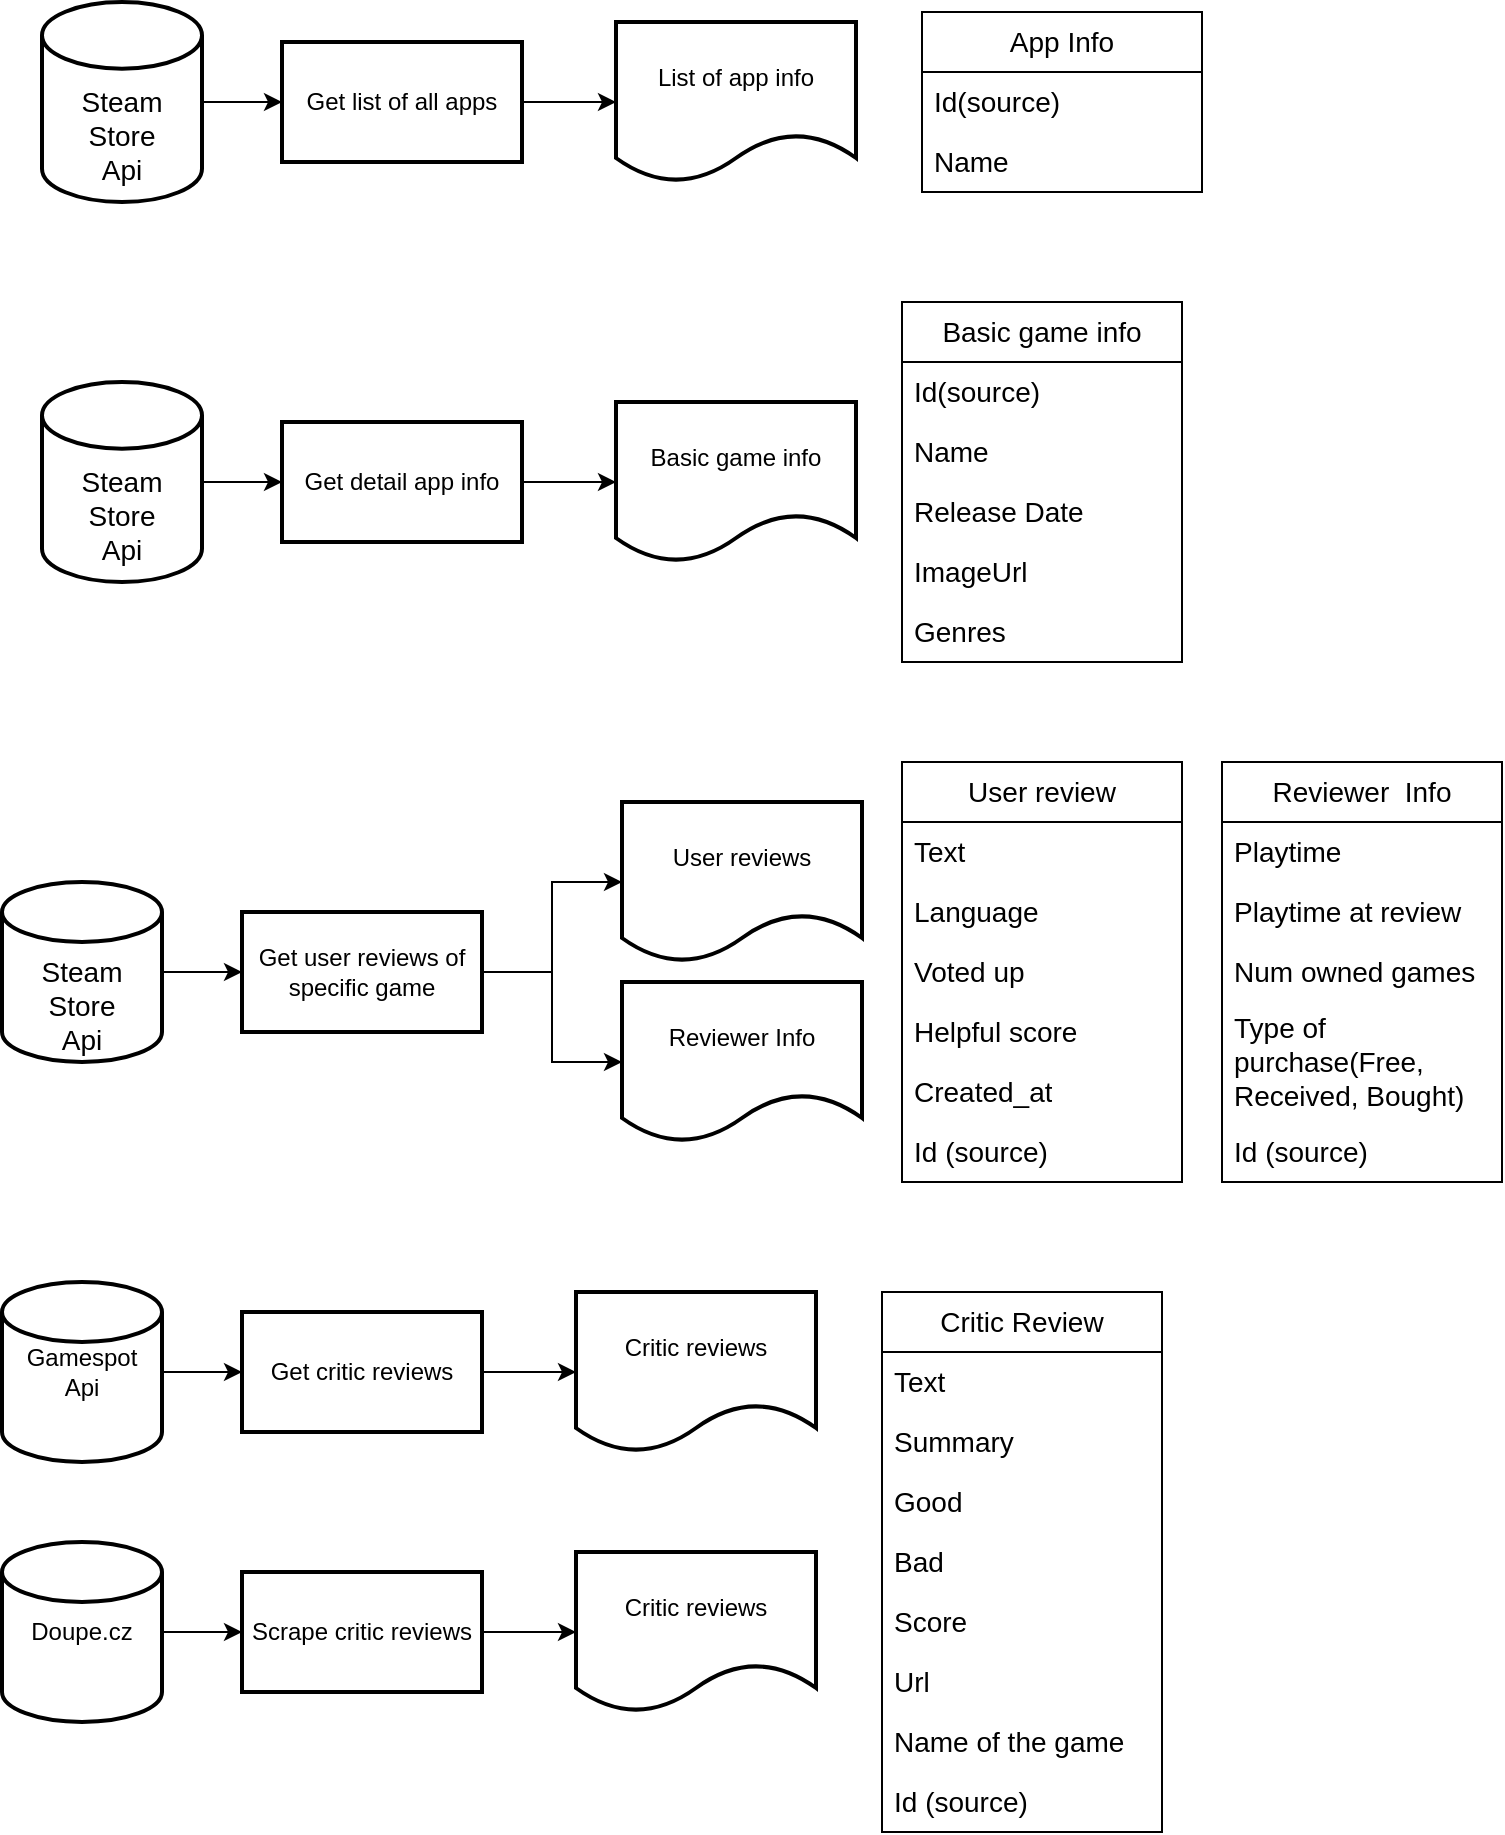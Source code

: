 <mxfile version="20.8.10" type="device" pages="2"><diagram id="cBja7LLHdzStp1Ki46hR" name="Page-1"><mxGraphModel dx="2261" dy="796" grid="1" gridSize="10" guides="1" tooltips="1" connect="1" arrows="1" fold="1" page="1" pageScale="1" pageWidth="827" pageHeight="1169" math="0" shadow="0"><root><mxCell id="0"/><mxCell id="1" parent="0"/><mxCell id="yAavOtrP9pZ_ZEZlkvOJ-3" value="" style="edgeStyle=orthogonalEdgeStyle;rounded=0;orthogonalLoop=1;jettySize=auto;html=1;" parent="1" source="yAavOtrP9pZ_ZEZlkvOJ-1" target="yAavOtrP9pZ_ZEZlkvOJ-2" edge="1"><mxGeometry relative="1" as="geometry"/></mxCell><mxCell id="yAavOtrP9pZ_ZEZlkvOJ-1" value="&lt;font style=&quot;font-size: 14px;&quot;&gt;&lt;br&gt;&lt;br&gt;Steam &lt;br&gt;Store&lt;br&gt;Api&lt;br&gt;&lt;/font&gt;" style="strokeWidth=2;html=1;shape=mxgraph.flowchart.database;whiteSpace=wrap;" parent="1" vertex="1"><mxGeometry x="-750" y="280" width="80" height="100" as="geometry"/></mxCell><mxCell id="yAavOtrP9pZ_ZEZlkvOJ-6" value="" style="edgeStyle=orthogonalEdgeStyle;rounded=0;orthogonalLoop=1;jettySize=auto;html=1;fontSize=14;" parent="1" source="yAavOtrP9pZ_ZEZlkvOJ-2" target="yAavOtrP9pZ_ZEZlkvOJ-5" edge="1"><mxGeometry relative="1" as="geometry"/></mxCell><mxCell id="yAavOtrP9pZ_ZEZlkvOJ-2" value="Get detail app info" style="whiteSpace=wrap;html=1;strokeWidth=2;" parent="1" vertex="1"><mxGeometry x="-630" y="300" width="120" height="60" as="geometry"/></mxCell><mxCell id="yAavOtrP9pZ_ZEZlkvOJ-5" value="Basic game info" style="shape=document;whiteSpace=wrap;html=1;boundedLbl=1;strokeWidth=2;" parent="1" vertex="1"><mxGeometry x="-463" y="290" width="120" height="80" as="geometry"/></mxCell><mxCell id="yAavOtrP9pZ_ZEZlkvOJ-10" value="" style="edgeStyle=orthogonalEdgeStyle;rounded=0;orthogonalLoop=1;jettySize=auto;html=1;fontSize=14;" parent="1" source="yAavOtrP9pZ_ZEZlkvOJ-7" target="yAavOtrP9pZ_ZEZlkvOJ-9" edge="1"><mxGeometry relative="1" as="geometry"/></mxCell><mxCell id="yAavOtrP9pZ_ZEZlkvOJ-7" value="&lt;font style=&quot;font-size: 14px;&quot;&gt;&lt;br&gt;&lt;br&gt;Steam &lt;br&gt;Store&lt;br&gt;Api&lt;br&gt;&lt;/font&gt;" style="strokeWidth=2;html=1;shape=mxgraph.flowchart.database;whiteSpace=wrap;" parent="1" vertex="1"><mxGeometry x="-770" y="530" width="80" height="90" as="geometry"/></mxCell><mxCell id="yAavOtrP9pZ_ZEZlkvOJ-12" value="" style="edgeStyle=orthogonalEdgeStyle;rounded=0;orthogonalLoop=1;jettySize=auto;html=1;fontSize=14;" parent="1" source="yAavOtrP9pZ_ZEZlkvOJ-9" target="yAavOtrP9pZ_ZEZlkvOJ-11" edge="1"><mxGeometry relative="1" as="geometry"/></mxCell><mxCell id="yAavOtrP9pZ_ZEZlkvOJ-32" style="edgeStyle=orthogonalEdgeStyle;rounded=0;orthogonalLoop=1;jettySize=auto;html=1;exitX=1;exitY=0.5;exitDx=0;exitDy=0;entryX=0;entryY=0.5;entryDx=0;entryDy=0;fontSize=14;" parent="1" source="yAavOtrP9pZ_ZEZlkvOJ-9" target="yAavOtrP9pZ_ZEZlkvOJ-31" edge="1"><mxGeometry relative="1" as="geometry"/></mxCell><mxCell id="yAavOtrP9pZ_ZEZlkvOJ-9" value="Get user reviews of specific game" style="whiteSpace=wrap;html=1;strokeWidth=2;" parent="1" vertex="1"><mxGeometry x="-650" y="545" width="120" height="60" as="geometry"/></mxCell><mxCell id="yAavOtrP9pZ_ZEZlkvOJ-11" value="User reviews" style="shape=document;whiteSpace=wrap;html=1;boundedLbl=1;strokeWidth=2;" parent="1" vertex="1"><mxGeometry x="-460" y="490" width="120" height="80" as="geometry"/></mxCell><mxCell id="yAavOtrP9pZ_ZEZlkvOJ-13" value="" style="edgeStyle=orthogonalEdgeStyle;rounded=0;orthogonalLoop=1;jettySize=auto;html=1;fontSize=14;" parent="1" source="yAavOtrP9pZ_ZEZlkvOJ-14" target="yAavOtrP9pZ_ZEZlkvOJ-16" edge="1"><mxGeometry relative="1" as="geometry"/></mxCell><mxCell id="yAavOtrP9pZ_ZEZlkvOJ-14" value="Gamespot &lt;br&gt;Api" style="strokeWidth=2;html=1;shape=mxgraph.flowchart.database;whiteSpace=wrap;" parent="1" vertex="1"><mxGeometry x="-770" y="730" width="80" height="90" as="geometry"/></mxCell><mxCell id="yAavOtrP9pZ_ZEZlkvOJ-15" value="" style="edgeStyle=orthogonalEdgeStyle;rounded=0;orthogonalLoop=1;jettySize=auto;html=1;fontSize=14;" parent="1" source="yAavOtrP9pZ_ZEZlkvOJ-16" target="yAavOtrP9pZ_ZEZlkvOJ-17" edge="1"><mxGeometry relative="1" as="geometry"/></mxCell><mxCell id="yAavOtrP9pZ_ZEZlkvOJ-16" value="Get critic reviews" style="whiteSpace=wrap;html=1;strokeWidth=2;" parent="1" vertex="1"><mxGeometry x="-650" y="745" width="120" height="60" as="geometry"/></mxCell><mxCell id="yAavOtrP9pZ_ZEZlkvOJ-17" value="Critic reviews" style="shape=document;whiteSpace=wrap;html=1;boundedLbl=1;strokeWidth=2;" parent="1" vertex="1"><mxGeometry x="-483" y="735" width="120" height="80" as="geometry"/></mxCell><mxCell id="yAavOtrP9pZ_ZEZlkvOJ-18" value="Basic game info" style="swimlane;fontStyle=0;childLayout=stackLayout;horizontal=1;startSize=30;horizontalStack=0;resizeParent=1;resizeParentMax=0;resizeLast=0;collapsible=1;marginBottom=0;whiteSpace=wrap;html=1;fontSize=14;" parent="1" vertex="1"><mxGeometry x="-320" y="240" width="140" height="180" as="geometry"/></mxCell><mxCell id="0ttTIoV-4-y4Aevjp7Se-4" value="Id(source)" style="text;strokeColor=none;fillColor=none;align=left;verticalAlign=middle;spacingLeft=4;spacingRight=4;overflow=hidden;points=[[0,0.5],[1,0.5]];portConstraint=eastwest;rotatable=0;whiteSpace=wrap;html=1;fontSize=14;" parent="yAavOtrP9pZ_ZEZlkvOJ-18" vertex="1"><mxGeometry y="30" width="140" height="30" as="geometry"/></mxCell><mxCell id="yAavOtrP9pZ_ZEZlkvOJ-19" value="Name" style="text;strokeColor=none;fillColor=none;align=left;verticalAlign=middle;spacingLeft=4;spacingRight=4;overflow=hidden;points=[[0,0.5],[1,0.5]];portConstraint=eastwest;rotatable=0;whiteSpace=wrap;html=1;fontSize=14;" parent="yAavOtrP9pZ_ZEZlkvOJ-18" vertex="1"><mxGeometry y="60" width="140" height="30" as="geometry"/></mxCell><mxCell id="yAavOtrP9pZ_ZEZlkvOJ-20" value="Release Date" style="text;strokeColor=none;fillColor=none;align=left;verticalAlign=middle;spacingLeft=4;spacingRight=4;overflow=hidden;points=[[0,0.5],[1,0.5]];portConstraint=eastwest;rotatable=0;whiteSpace=wrap;html=1;fontSize=14;" parent="yAavOtrP9pZ_ZEZlkvOJ-18" vertex="1"><mxGeometry y="90" width="140" height="30" as="geometry"/></mxCell><mxCell id="yAavOtrP9pZ_ZEZlkvOJ-22" value="ImageUrl" style="text;strokeColor=none;fillColor=none;align=left;verticalAlign=middle;spacingLeft=4;spacingRight=4;overflow=hidden;points=[[0,0.5],[1,0.5]];portConstraint=eastwest;rotatable=0;whiteSpace=wrap;html=1;fontSize=14;" parent="yAavOtrP9pZ_ZEZlkvOJ-18" vertex="1"><mxGeometry y="120" width="140" height="30" as="geometry"/></mxCell><mxCell id="yAavOtrP9pZ_ZEZlkvOJ-23" value="Genres" style="text;strokeColor=none;fillColor=none;align=left;verticalAlign=middle;spacingLeft=4;spacingRight=4;overflow=hidden;points=[[0,0.5],[1,0.5]];portConstraint=eastwest;rotatable=0;whiteSpace=wrap;html=1;fontSize=14;" parent="yAavOtrP9pZ_ZEZlkvOJ-18" vertex="1"><mxGeometry y="150" width="140" height="30" as="geometry"/></mxCell><mxCell id="yAavOtrP9pZ_ZEZlkvOJ-26" value="User review" style="swimlane;fontStyle=0;childLayout=stackLayout;horizontal=1;startSize=30;horizontalStack=0;resizeParent=1;resizeParentMax=0;resizeLast=0;collapsible=1;marginBottom=0;whiteSpace=wrap;html=1;fontSize=14;" parent="1" vertex="1"><mxGeometry x="-320" y="470" width="140" height="210" as="geometry"/></mxCell><mxCell id="yAavOtrP9pZ_ZEZlkvOJ-27" value="Text" style="text;strokeColor=none;fillColor=none;align=left;verticalAlign=middle;spacingLeft=4;spacingRight=4;overflow=hidden;points=[[0,0.5],[1,0.5]];portConstraint=eastwest;rotatable=0;whiteSpace=wrap;html=1;fontSize=14;" parent="yAavOtrP9pZ_ZEZlkvOJ-26" vertex="1"><mxGeometry y="30" width="140" height="30" as="geometry"/></mxCell><mxCell id="yAavOtrP9pZ_ZEZlkvOJ-28" value="Language" style="text;strokeColor=none;fillColor=none;align=left;verticalAlign=middle;spacingLeft=4;spacingRight=4;overflow=hidden;points=[[0,0.5],[1,0.5]];portConstraint=eastwest;rotatable=0;whiteSpace=wrap;html=1;fontSize=14;" parent="yAavOtrP9pZ_ZEZlkvOJ-26" vertex="1"><mxGeometry y="60" width="140" height="30" as="geometry"/></mxCell><mxCell id="yAavOtrP9pZ_ZEZlkvOJ-29" value="Voted up" style="text;strokeColor=none;fillColor=none;align=left;verticalAlign=middle;spacingLeft=4;spacingRight=4;overflow=hidden;points=[[0,0.5],[1,0.5]];portConstraint=eastwest;rotatable=0;whiteSpace=wrap;html=1;fontSize=14;" parent="yAavOtrP9pZ_ZEZlkvOJ-26" vertex="1"><mxGeometry y="90" width="140" height="30" as="geometry"/></mxCell><mxCell id="yAavOtrP9pZ_ZEZlkvOJ-30" value="Helpful score&amp;nbsp;" style="text;strokeColor=none;fillColor=none;align=left;verticalAlign=middle;spacingLeft=4;spacingRight=4;overflow=hidden;points=[[0,0.5],[1,0.5]];portConstraint=eastwest;rotatable=0;whiteSpace=wrap;html=1;fontSize=14;" parent="yAavOtrP9pZ_ZEZlkvOJ-26" vertex="1"><mxGeometry y="120" width="140" height="30" as="geometry"/></mxCell><mxCell id="0ttTIoV-4-y4Aevjp7Se-1" value="Created_at" style="text;strokeColor=none;fillColor=none;align=left;verticalAlign=middle;spacingLeft=4;spacingRight=4;overflow=hidden;points=[[0,0.5],[1,0.5]];portConstraint=eastwest;rotatable=0;whiteSpace=wrap;html=1;fontSize=14;" parent="yAavOtrP9pZ_ZEZlkvOJ-26" vertex="1"><mxGeometry y="150" width="140" height="30" as="geometry"/></mxCell><mxCell id="0ttTIoV-4-y4Aevjp7Se-13" value="Id (source)" style="text;strokeColor=none;fillColor=none;align=left;verticalAlign=middle;spacingLeft=4;spacingRight=4;overflow=hidden;points=[[0,0.5],[1,0.5]];portConstraint=eastwest;rotatable=0;whiteSpace=wrap;html=1;fontSize=14;" parent="yAavOtrP9pZ_ZEZlkvOJ-26" vertex="1"><mxGeometry y="180" width="140" height="30" as="geometry"/></mxCell><mxCell id="yAavOtrP9pZ_ZEZlkvOJ-31" value="Reviewer Info" style="shape=document;whiteSpace=wrap;html=1;boundedLbl=1;strokeWidth=2;" parent="1" vertex="1"><mxGeometry x="-460" y="580" width="120" height="80" as="geometry"/></mxCell><mxCell id="yAavOtrP9pZ_ZEZlkvOJ-36" value="Reviewer&amp;nbsp; Info" style="swimlane;fontStyle=0;childLayout=stackLayout;horizontal=1;startSize=30;horizontalStack=0;resizeParent=1;resizeParentMax=0;resizeLast=0;collapsible=1;marginBottom=0;whiteSpace=wrap;html=1;fontSize=14;" parent="1" vertex="1"><mxGeometry x="-160" y="470" width="140" height="210" as="geometry"/></mxCell><mxCell id="yAavOtrP9pZ_ZEZlkvOJ-37" value="Playtime" style="text;strokeColor=none;fillColor=none;align=left;verticalAlign=middle;spacingLeft=4;spacingRight=4;overflow=hidden;points=[[0,0.5],[1,0.5]];portConstraint=eastwest;rotatable=0;whiteSpace=wrap;html=1;fontSize=14;" parent="yAavOtrP9pZ_ZEZlkvOJ-36" vertex="1"><mxGeometry y="30" width="140" height="30" as="geometry"/></mxCell><mxCell id="yAavOtrP9pZ_ZEZlkvOJ-38" value="Playtime at review" style="text;strokeColor=none;fillColor=none;align=left;verticalAlign=middle;spacingLeft=4;spacingRight=4;overflow=hidden;points=[[0,0.5],[1,0.5]];portConstraint=eastwest;rotatable=0;whiteSpace=wrap;html=1;fontSize=14;" parent="yAavOtrP9pZ_ZEZlkvOJ-36" vertex="1"><mxGeometry y="60" width="140" height="30" as="geometry"/></mxCell><mxCell id="yAavOtrP9pZ_ZEZlkvOJ-39" value="Num owned games" style="text;strokeColor=none;fillColor=none;align=left;verticalAlign=middle;spacingLeft=4;spacingRight=4;overflow=hidden;points=[[0,0.5],[1,0.5]];portConstraint=eastwest;rotatable=0;whiteSpace=wrap;html=1;fontSize=14;" parent="yAavOtrP9pZ_ZEZlkvOJ-36" vertex="1"><mxGeometry y="90" width="140" height="30" as="geometry"/></mxCell><mxCell id="yAavOtrP9pZ_ZEZlkvOJ-40" value="Type of purchase(Free, Received, Bought)" style="text;strokeColor=none;fillColor=none;align=left;verticalAlign=middle;spacingLeft=4;spacingRight=4;overflow=hidden;points=[[0,0.5],[1,0.5]];portConstraint=eastwest;rotatable=0;whiteSpace=wrap;html=1;fontSize=14;" parent="yAavOtrP9pZ_ZEZlkvOJ-36" vertex="1"><mxGeometry y="120" width="140" height="60" as="geometry"/></mxCell><mxCell id="0ttTIoV-4-y4Aevjp7Se-37" value="Id (source)" style="text;strokeColor=none;fillColor=none;align=left;verticalAlign=middle;spacingLeft=4;spacingRight=4;overflow=hidden;points=[[0,0.5],[1,0.5]];portConstraint=eastwest;rotatable=0;whiteSpace=wrap;html=1;fontSize=14;" parent="yAavOtrP9pZ_ZEZlkvOJ-36" vertex="1"><mxGeometry y="180" width="140" height="30" as="geometry"/></mxCell><mxCell id="yAavOtrP9pZ_ZEZlkvOJ-43" value="Critic Review" style="swimlane;fontStyle=0;childLayout=stackLayout;horizontal=1;startSize=30;horizontalStack=0;resizeParent=1;resizeParentMax=0;resizeLast=0;collapsible=1;marginBottom=0;whiteSpace=wrap;html=1;fontSize=14;" parent="1" vertex="1"><mxGeometry x="-330" y="735" width="140" height="270" as="geometry"/></mxCell><mxCell id="yAavOtrP9pZ_ZEZlkvOJ-44" value="Text" style="text;strokeColor=none;fillColor=none;align=left;verticalAlign=middle;spacingLeft=4;spacingRight=4;overflow=hidden;points=[[0,0.5],[1,0.5]];portConstraint=eastwest;rotatable=0;whiteSpace=wrap;html=1;fontSize=14;" parent="yAavOtrP9pZ_ZEZlkvOJ-43" vertex="1"><mxGeometry y="30" width="140" height="30" as="geometry"/></mxCell><mxCell id="yAavOtrP9pZ_ZEZlkvOJ-45" value="Summary" style="text;align=left;verticalAlign=middle;spacingLeft=4;spacingRight=4;overflow=hidden;points=[[0,0.5],[1,0.5]];portConstraint=eastwest;rotatable=0;whiteSpace=wrap;html=1;fontSize=14;" parent="yAavOtrP9pZ_ZEZlkvOJ-43" vertex="1"><mxGeometry y="60" width="140" height="30" as="geometry"/></mxCell><mxCell id="yAavOtrP9pZ_ZEZlkvOJ-46" value="Good" style="text;align=left;verticalAlign=middle;spacingLeft=4;spacingRight=4;overflow=hidden;points=[[0,0.5],[1,0.5]];portConstraint=eastwest;rotatable=0;whiteSpace=wrap;html=1;fontSize=14;" parent="yAavOtrP9pZ_ZEZlkvOJ-43" vertex="1"><mxGeometry y="90" width="140" height="30" as="geometry"/></mxCell><mxCell id="yAavOtrP9pZ_ZEZlkvOJ-47" value="Bad" style="text;align=left;verticalAlign=middle;spacingLeft=4;spacingRight=4;overflow=hidden;points=[[0,0.5],[1,0.5]];portConstraint=eastwest;rotatable=0;whiteSpace=wrap;html=1;fontSize=14;" parent="yAavOtrP9pZ_ZEZlkvOJ-43" vertex="1"><mxGeometry y="120" width="140" height="30" as="geometry"/></mxCell><mxCell id="yAavOtrP9pZ_ZEZlkvOJ-48" value="Score" style="text;strokeColor=none;fillColor=none;align=left;verticalAlign=middle;spacingLeft=4;spacingRight=4;overflow=hidden;points=[[0,0.5],[1,0.5]];portConstraint=eastwest;rotatable=0;whiteSpace=wrap;html=1;fontSize=14;" parent="yAavOtrP9pZ_ZEZlkvOJ-43" vertex="1"><mxGeometry y="150" width="140" height="30" as="geometry"/></mxCell><mxCell id="yAavOtrP9pZ_ZEZlkvOJ-50" value="Url" style="text;strokeColor=none;fillColor=none;align=left;verticalAlign=middle;spacingLeft=4;spacingRight=4;overflow=hidden;points=[[0,0.5],[1,0.5]];portConstraint=eastwest;rotatable=0;whiteSpace=wrap;html=1;fontSize=14;" parent="yAavOtrP9pZ_ZEZlkvOJ-43" vertex="1"><mxGeometry y="180" width="140" height="30" as="geometry"/></mxCell><mxCell id="0ttTIoV-4-y4Aevjp7Se-5" value="Name of the game" style="text;strokeColor=none;fillColor=none;align=left;verticalAlign=middle;spacingLeft=4;spacingRight=4;overflow=hidden;points=[[0,0.5],[1,0.5]];portConstraint=eastwest;rotatable=0;whiteSpace=wrap;html=1;fontSize=14;" parent="yAavOtrP9pZ_ZEZlkvOJ-43" vertex="1"><mxGeometry y="210" width="140" height="30" as="geometry"/></mxCell><mxCell id="0ttTIoV-4-y4Aevjp7Se-6" value="Id (source)" style="text;strokeColor=none;fillColor=none;align=left;verticalAlign=middle;spacingLeft=4;spacingRight=4;overflow=hidden;points=[[0,0.5],[1,0.5]];portConstraint=eastwest;rotatable=0;whiteSpace=wrap;html=1;fontSize=14;" parent="yAavOtrP9pZ_ZEZlkvOJ-43" vertex="1"><mxGeometry y="240" width="140" height="30" as="geometry"/></mxCell><mxCell id="yAavOtrP9pZ_ZEZlkvOJ-51" value="" style="edgeStyle=orthogonalEdgeStyle;rounded=0;orthogonalLoop=1;jettySize=auto;html=1;fontSize=14;" parent="1" source="yAavOtrP9pZ_ZEZlkvOJ-52" target="yAavOtrP9pZ_ZEZlkvOJ-54" edge="1"><mxGeometry relative="1" as="geometry"/></mxCell><mxCell id="yAavOtrP9pZ_ZEZlkvOJ-52" value="Doupe.cz" style="strokeWidth=2;html=1;shape=mxgraph.flowchart.database;whiteSpace=wrap;" parent="1" vertex="1"><mxGeometry x="-770" y="860" width="80" height="90" as="geometry"/></mxCell><mxCell id="yAavOtrP9pZ_ZEZlkvOJ-53" value="" style="edgeStyle=orthogonalEdgeStyle;rounded=0;orthogonalLoop=1;jettySize=auto;html=1;fontSize=14;" parent="1" source="yAavOtrP9pZ_ZEZlkvOJ-54" target="yAavOtrP9pZ_ZEZlkvOJ-55" edge="1"><mxGeometry relative="1" as="geometry"/></mxCell><mxCell id="yAavOtrP9pZ_ZEZlkvOJ-54" value="Scrape critic reviews" style="whiteSpace=wrap;html=1;strokeWidth=2;" parent="1" vertex="1"><mxGeometry x="-650" y="875" width="120" height="60" as="geometry"/></mxCell><mxCell id="yAavOtrP9pZ_ZEZlkvOJ-55" value="Critic reviews" style="shape=document;whiteSpace=wrap;html=1;boundedLbl=1;strokeWidth=2;" parent="1" vertex="1"><mxGeometry x="-483" y="865" width="120" height="80" as="geometry"/></mxCell><mxCell id="0ttTIoV-4-y4Aevjp7Se-28" value="" style="edgeStyle=orthogonalEdgeStyle;rounded=0;orthogonalLoop=1;jettySize=auto;html=1;" parent="1" source="0ttTIoV-4-y4Aevjp7Se-29" target="0ttTIoV-4-y4Aevjp7Se-31" edge="1"><mxGeometry relative="1" as="geometry"/></mxCell><mxCell id="0ttTIoV-4-y4Aevjp7Se-29" value="&lt;font style=&quot;font-size: 14px;&quot;&gt;&lt;br&gt;&lt;br&gt;Steam &lt;br&gt;Store&lt;br&gt;Api&lt;br&gt;&lt;/font&gt;" style="strokeWidth=2;html=1;shape=mxgraph.flowchart.database;whiteSpace=wrap;" parent="1" vertex="1"><mxGeometry x="-750" y="90" width="80" height="100" as="geometry"/></mxCell><mxCell id="0ttTIoV-4-y4Aevjp7Se-30" value="" style="edgeStyle=orthogonalEdgeStyle;rounded=0;orthogonalLoop=1;jettySize=auto;html=1;fontSize=14;" parent="1" source="0ttTIoV-4-y4Aevjp7Se-31" target="0ttTIoV-4-y4Aevjp7Se-32" edge="1"><mxGeometry relative="1" as="geometry"/></mxCell><mxCell id="0ttTIoV-4-y4Aevjp7Se-31" value="Get list of all apps" style="whiteSpace=wrap;html=1;strokeWidth=2;" parent="1" vertex="1"><mxGeometry x="-630" y="110" width="120" height="60" as="geometry"/></mxCell><mxCell id="0ttTIoV-4-y4Aevjp7Se-32" value="List of app info" style="shape=document;whiteSpace=wrap;html=1;boundedLbl=1;strokeWidth=2;" parent="1" vertex="1"><mxGeometry x="-463" y="100" width="120" height="80" as="geometry"/></mxCell><mxCell id="0ttTIoV-4-y4Aevjp7Se-33" value="App Info" style="swimlane;fontStyle=0;childLayout=stackLayout;horizontal=1;startSize=30;horizontalStack=0;resizeParent=1;resizeParentMax=0;resizeLast=0;collapsible=1;marginBottom=0;whiteSpace=wrap;html=1;fontSize=14;" parent="1" vertex="1"><mxGeometry x="-310" y="95" width="140" height="90" as="geometry"/></mxCell><mxCell id="0ttTIoV-4-y4Aevjp7Se-34" value="Id(source)" style="text;strokeColor=none;fillColor=none;align=left;verticalAlign=middle;spacingLeft=4;spacingRight=4;overflow=hidden;points=[[0,0.5],[1,0.5]];portConstraint=eastwest;rotatable=0;whiteSpace=wrap;html=1;fontSize=14;" parent="0ttTIoV-4-y4Aevjp7Se-33" vertex="1"><mxGeometry y="30" width="140" height="30" as="geometry"/></mxCell><mxCell id="0ttTIoV-4-y4Aevjp7Se-35" value="Name" style="text;strokeColor=none;fillColor=none;align=left;verticalAlign=middle;spacingLeft=4;spacingRight=4;overflow=hidden;points=[[0,0.5],[1,0.5]];portConstraint=eastwest;rotatable=0;whiteSpace=wrap;html=1;fontSize=14;" parent="0ttTIoV-4-y4Aevjp7Se-33" vertex="1"><mxGeometry y="60" width="140" height="30" as="geometry"/></mxCell></root></mxGraphModel></diagram><diagram id="9F3GX7XuoGaRCKgOH1Dd" name="Page-1"><mxGraphModel><root><mxCell id="0"/><mxCell id="1" parent="0"/></root></mxGraphModel></diagram></mxfile>